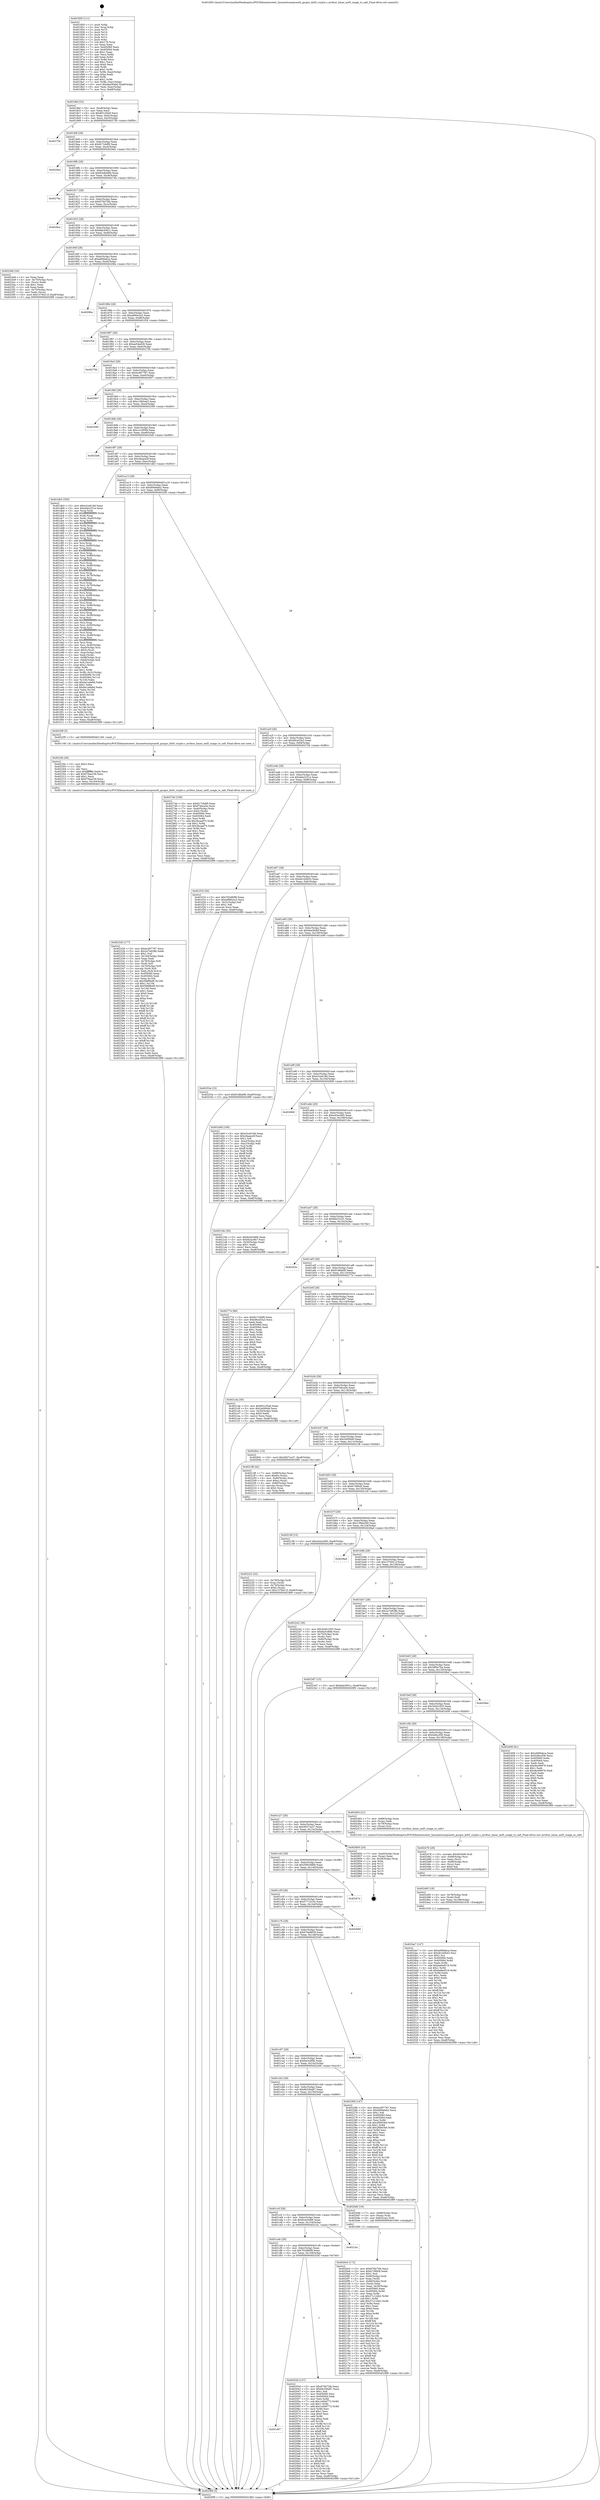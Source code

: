 digraph "0x401850" {
  label = "0x401850 (/mnt/c/Users/mathe/Desktop/tcc/POCII/binaries/extr_linuxnetsunrpcauth_gssgss_krb5_crypto.c_arcfour_hmac_md5_usage_to_salt_Final-ollvm.out::main(0))"
  labelloc = "t"
  node[shape=record]

  Entry [label="",width=0.3,height=0.3,shape=circle,fillcolor=black,style=filled]
  "0x4018bf" [label="{
     0x4018bf [32]\l
     | [instrs]\l
     &nbsp;&nbsp;0x4018bf \<+6\>: mov -0xa8(%rbp),%eax\l
     &nbsp;&nbsp;0x4018c5 \<+2\>: mov %eax,%ecx\l
     &nbsp;&nbsp;0x4018c7 \<+6\>: sub $0x801cf3a9,%ecx\l
     &nbsp;&nbsp;0x4018cd \<+6\>: mov %eax,-0xbc(%rbp)\l
     &nbsp;&nbsp;0x4018d3 \<+6\>: mov %ecx,-0xc0(%rbp)\l
     &nbsp;&nbsp;0x4018d9 \<+6\>: je 000000000040275b \<main+0xf0b\>\l
  }"]
  "0x40275b" [label="{
     0x40275b\l
  }", style=dashed]
  "0x4018df" [label="{
     0x4018df [28]\l
     | [instrs]\l
     &nbsp;&nbsp;0x4018df \<+5\>: jmp 00000000004018e4 \<main+0x94\>\l
     &nbsp;&nbsp;0x4018e4 \<+6\>: mov -0xbc(%rbp),%eax\l
     &nbsp;&nbsp;0x4018ea \<+5\>: sub $0x817c6df0,%eax\l
     &nbsp;&nbsp;0x4018ef \<+6\>: mov %eax,-0xc4(%rbp)\l
     &nbsp;&nbsp;0x4018f5 \<+6\>: je 00000000004029e2 \<main+0x1192\>\l
  }"]
  Exit [label="",width=0.3,height=0.3,shape=circle,fillcolor=black,style=filled,peripheries=2]
  "0x4029e2" [label="{
     0x4029e2\l
  }", style=dashed]
  "0x4018fb" [label="{
     0x4018fb [28]\l
     | [instrs]\l
     &nbsp;&nbsp;0x4018fb \<+5\>: jmp 0000000000401900 \<main+0xb0\>\l
     &nbsp;&nbsp;0x401900 \<+6\>: mov -0xbc(%rbp),%eax\l
     &nbsp;&nbsp;0x401906 \<+5\>: sub $0x82a8eb8d,%eax\l
     &nbsp;&nbsp;0x40190b \<+6\>: mov %eax,-0xc8(%rbp)\l
     &nbsp;&nbsp;0x401911 \<+6\>: je 000000000040276a \<main+0xf1a\>\l
  }"]
  "0x4024a7" [label="{
     0x4024a7 [147]\l
     | [instrs]\l
     &nbsp;&nbsp;0x4024a7 \<+5\>: mov $0xa669abca,%eax\l
     &nbsp;&nbsp;0x4024ac \<+5\>: mov $0xde1b0b43,%esi\l
     &nbsp;&nbsp;0x4024b1 \<+2\>: mov $0x1,%cl\l
     &nbsp;&nbsp;0x4024b3 \<+7\>: mov 0x405060,%edx\l
     &nbsp;&nbsp;0x4024ba \<+8\>: mov 0x405064,%r8d\l
     &nbsp;&nbsp;0x4024c2 \<+3\>: mov %edx,%r9d\l
     &nbsp;&nbsp;0x4024c5 \<+7\>: add $0xba9ed519,%r9d\l
     &nbsp;&nbsp;0x4024cc \<+4\>: sub $0x1,%r9d\l
     &nbsp;&nbsp;0x4024d0 \<+7\>: sub $0xba9ed519,%r9d\l
     &nbsp;&nbsp;0x4024d7 \<+4\>: imul %r9d,%edx\l
     &nbsp;&nbsp;0x4024db \<+3\>: and $0x1,%edx\l
     &nbsp;&nbsp;0x4024de \<+3\>: cmp $0x0,%edx\l
     &nbsp;&nbsp;0x4024e1 \<+4\>: sete %r10b\l
     &nbsp;&nbsp;0x4024e5 \<+4\>: cmp $0xa,%r8d\l
     &nbsp;&nbsp;0x4024e9 \<+4\>: setl %r11b\l
     &nbsp;&nbsp;0x4024ed \<+3\>: mov %r10b,%bl\l
     &nbsp;&nbsp;0x4024f0 \<+3\>: xor $0xff,%bl\l
     &nbsp;&nbsp;0x4024f3 \<+3\>: mov %r11b,%r14b\l
     &nbsp;&nbsp;0x4024f6 \<+4\>: xor $0xff,%r14b\l
     &nbsp;&nbsp;0x4024fa \<+3\>: xor $0x1,%cl\l
     &nbsp;&nbsp;0x4024fd \<+3\>: mov %bl,%r15b\l
     &nbsp;&nbsp;0x402500 \<+4\>: and $0xff,%r15b\l
     &nbsp;&nbsp;0x402504 \<+3\>: and %cl,%r10b\l
     &nbsp;&nbsp;0x402507 \<+3\>: mov %r14b,%r12b\l
     &nbsp;&nbsp;0x40250a \<+4\>: and $0xff,%r12b\l
     &nbsp;&nbsp;0x40250e \<+3\>: and %cl,%r11b\l
     &nbsp;&nbsp;0x402511 \<+3\>: or %r10b,%r15b\l
     &nbsp;&nbsp;0x402514 \<+3\>: or %r11b,%r12b\l
     &nbsp;&nbsp;0x402517 \<+3\>: xor %r12b,%r15b\l
     &nbsp;&nbsp;0x40251a \<+3\>: or %r14b,%bl\l
     &nbsp;&nbsp;0x40251d \<+3\>: xor $0xff,%bl\l
     &nbsp;&nbsp;0x402520 \<+3\>: or $0x1,%cl\l
     &nbsp;&nbsp;0x402523 \<+2\>: and %cl,%bl\l
     &nbsp;&nbsp;0x402525 \<+3\>: or %bl,%r15b\l
     &nbsp;&nbsp;0x402528 \<+4\>: test $0x1,%r15b\l
     &nbsp;&nbsp;0x40252c \<+3\>: cmovne %esi,%eax\l
     &nbsp;&nbsp;0x40252f \<+6\>: mov %eax,-0xa8(%rbp)\l
     &nbsp;&nbsp;0x402535 \<+5\>: jmp 00000000004029f9 \<main+0x11a9\>\l
  }"]
  "0x40276a" [label="{
     0x40276a\l
  }", style=dashed]
  "0x401917" [label="{
     0x401917 [28]\l
     | [instrs]\l
     &nbsp;&nbsp;0x401917 \<+5\>: jmp 000000000040191c \<main+0xcc\>\l
     &nbsp;&nbsp;0x40191c \<+6\>: mov -0xbc(%rbp),%eax\l
     &nbsp;&nbsp;0x401922 \<+5\>: sub $0x870b72fe,%eax\l
     &nbsp;&nbsp;0x401927 \<+6\>: mov %eax,-0xcc(%rbp)\l
     &nbsp;&nbsp;0x40192d \<+6\>: je 00000000004028ce \<main+0x107e\>\l
  }"]
  "0x402495" [label="{
     0x402495 [18]\l
     | [instrs]\l
     &nbsp;&nbsp;0x402495 \<+4\>: mov -0x78(%rbp),%rdi\l
     &nbsp;&nbsp;0x402499 \<+3\>: mov (%rdi),%rdi\l
     &nbsp;&nbsp;0x40249c \<+6\>: mov %eax,-0x168(%rbp)\l
     &nbsp;&nbsp;0x4024a2 \<+5\>: call 0000000000401030 \<free@plt\>\l
     | [calls]\l
     &nbsp;&nbsp;0x401030 \{1\} (unknown)\l
  }"]
  "0x4028ce" [label="{
     0x4028ce\l
  }", style=dashed]
  "0x401933" [label="{
     0x401933 [28]\l
     | [instrs]\l
     &nbsp;&nbsp;0x401933 \<+5\>: jmp 0000000000401938 \<main+0xe8\>\l
     &nbsp;&nbsp;0x401938 \<+6\>: mov -0xbc(%rbp),%eax\l
     &nbsp;&nbsp;0x40193e \<+5\>: sub $0x8ab3061c,%eax\l
     &nbsp;&nbsp;0x401943 \<+6\>: mov %eax,-0xd0(%rbp)\l
     &nbsp;&nbsp;0x401949 \<+6\>: je 00000000004023e6 \<main+0xb96\>\l
  }"]
  "0x402478" [label="{
     0x402478 [29]\l
     | [instrs]\l
     &nbsp;&nbsp;0x402478 \<+10\>: movabs $0x4030d6,%rdi\l
     &nbsp;&nbsp;0x402482 \<+4\>: mov -0x68(%rbp),%rsi\l
     &nbsp;&nbsp;0x402486 \<+2\>: mov %eax,(%rsi)\l
     &nbsp;&nbsp;0x402488 \<+4\>: mov -0x68(%rbp),%rsi\l
     &nbsp;&nbsp;0x40248c \<+2\>: mov (%rsi),%esi\l
     &nbsp;&nbsp;0x40248e \<+2\>: mov $0x0,%al\l
     &nbsp;&nbsp;0x402490 \<+5\>: call 0000000000401040 \<printf@plt\>\l
     | [calls]\l
     &nbsp;&nbsp;0x401040 \{1\} (unknown)\l
  }"]
  "0x4023e6" [label="{
     0x4023e6 [34]\l
     | [instrs]\l
     &nbsp;&nbsp;0x4023e6 \<+2\>: xor %eax,%eax\l
     &nbsp;&nbsp;0x4023e8 \<+4\>: mov -0x70(%rbp),%rcx\l
     &nbsp;&nbsp;0x4023ec \<+2\>: mov (%rcx),%edx\l
     &nbsp;&nbsp;0x4023ee \<+3\>: sub $0x1,%eax\l
     &nbsp;&nbsp;0x4023f1 \<+2\>: sub %eax,%edx\l
     &nbsp;&nbsp;0x4023f3 \<+4\>: mov -0x70(%rbp),%rcx\l
     &nbsp;&nbsp;0x4023f7 \<+2\>: mov %edx,(%rcx)\l
     &nbsp;&nbsp;0x4023f9 \<+10\>: movl $0x1576d11f,-0xa8(%rbp)\l
     &nbsp;&nbsp;0x402403 \<+5\>: jmp 00000000004029f9 \<main+0x11a9\>\l
  }"]
  "0x40194f" [label="{
     0x40194f [28]\l
     | [instrs]\l
     &nbsp;&nbsp;0x40194f \<+5\>: jmp 0000000000401954 \<main+0x104\>\l
     &nbsp;&nbsp;0x401954 \<+6\>: mov -0xbc(%rbp),%eax\l
     &nbsp;&nbsp;0x40195a \<+5\>: sub $0xa669abca,%eax\l
     &nbsp;&nbsp;0x40195f \<+6\>: mov %eax,-0xd4(%rbp)\l
     &nbsp;&nbsp;0x401965 \<+6\>: je 000000000040296a \<main+0x111a\>\l
  }"]
  "0x402326" [label="{
     0x402326 [177]\l
     | [instrs]\l
     &nbsp;&nbsp;0x402326 \<+5\>: mov $0xbcd97787,%ecx\l
     &nbsp;&nbsp;0x40232b \<+5\>: mov $0x2e7e928b,%edx\l
     &nbsp;&nbsp;0x402330 \<+3\>: mov $0x1,%sil\l
     &nbsp;&nbsp;0x402333 \<+6\>: mov -0x164(%rbp),%edi\l
     &nbsp;&nbsp;0x402339 \<+3\>: imul %eax,%edi\l
     &nbsp;&nbsp;0x40233c \<+4\>: mov -0x78(%rbp),%r8\l
     &nbsp;&nbsp;0x402340 \<+3\>: mov (%r8),%r8\l
     &nbsp;&nbsp;0x402343 \<+4\>: mov -0x70(%rbp),%r9\l
     &nbsp;&nbsp;0x402347 \<+3\>: movslq (%r9),%r9\l
     &nbsp;&nbsp;0x40234a \<+4\>: mov %edi,(%r8,%r9,4)\l
     &nbsp;&nbsp;0x40234e \<+7\>: mov 0x405060,%eax\l
     &nbsp;&nbsp;0x402355 \<+7\>: mov 0x405064,%edi\l
     &nbsp;&nbsp;0x40235c \<+3\>: mov %eax,%r10d\l
     &nbsp;&nbsp;0x40235f \<+7\>: sub $0x5fdf8bd9,%r10d\l
     &nbsp;&nbsp;0x402366 \<+4\>: sub $0x1,%r10d\l
     &nbsp;&nbsp;0x40236a \<+7\>: add $0x5fdf8bd9,%r10d\l
     &nbsp;&nbsp;0x402371 \<+4\>: imul %r10d,%eax\l
     &nbsp;&nbsp;0x402375 \<+3\>: and $0x1,%eax\l
     &nbsp;&nbsp;0x402378 \<+3\>: cmp $0x0,%eax\l
     &nbsp;&nbsp;0x40237b \<+4\>: sete %r11b\l
     &nbsp;&nbsp;0x40237f \<+3\>: cmp $0xa,%edi\l
     &nbsp;&nbsp;0x402382 \<+3\>: setl %bl\l
     &nbsp;&nbsp;0x402385 \<+3\>: mov %r11b,%r14b\l
     &nbsp;&nbsp;0x402388 \<+4\>: xor $0xff,%r14b\l
     &nbsp;&nbsp;0x40238c \<+3\>: mov %bl,%r15b\l
     &nbsp;&nbsp;0x40238f \<+4\>: xor $0xff,%r15b\l
     &nbsp;&nbsp;0x402393 \<+4\>: xor $0x1,%sil\l
     &nbsp;&nbsp;0x402397 \<+3\>: mov %r14b,%r12b\l
     &nbsp;&nbsp;0x40239a \<+4\>: and $0xff,%r12b\l
     &nbsp;&nbsp;0x40239e \<+3\>: and %sil,%r11b\l
     &nbsp;&nbsp;0x4023a1 \<+3\>: mov %r15b,%r13b\l
     &nbsp;&nbsp;0x4023a4 \<+4\>: and $0xff,%r13b\l
     &nbsp;&nbsp;0x4023a8 \<+3\>: and %sil,%bl\l
     &nbsp;&nbsp;0x4023ab \<+3\>: or %r11b,%r12b\l
     &nbsp;&nbsp;0x4023ae \<+3\>: or %bl,%r13b\l
     &nbsp;&nbsp;0x4023b1 \<+3\>: xor %r13b,%r12b\l
     &nbsp;&nbsp;0x4023b4 \<+3\>: or %r15b,%r14b\l
     &nbsp;&nbsp;0x4023b7 \<+4\>: xor $0xff,%r14b\l
     &nbsp;&nbsp;0x4023bb \<+4\>: or $0x1,%sil\l
     &nbsp;&nbsp;0x4023bf \<+3\>: and %sil,%r14b\l
     &nbsp;&nbsp;0x4023c2 \<+3\>: or %r14b,%r12b\l
     &nbsp;&nbsp;0x4023c5 \<+4\>: test $0x1,%r12b\l
     &nbsp;&nbsp;0x4023c9 \<+3\>: cmovne %edx,%ecx\l
     &nbsp;&nbsp;0x4023cc \<+6\>: mov %ecx,-0xa8(%rbp)\l
     &nbsp;&nbsp;0x4023d2 \<+5\>: jmp 00000000004029f9 \<main+0x11a9\>\l
  }"]
  "0x40296a" [label="{
     0x40296a\l
  }", style=dashed]
  "0x40196b" [label="{
     0x40196b [28]\l
     | [instrs]\l
     &nbsp;&nbsp;0x40196b \<+5\>: jmp 0000000000401970 \<main+0x120\>\l
     &nbsp;&nbsp;0x401970 \<+6\>: mov -0xbc(%rbp),%eax\l
     &nbsp;&nbsp;0x401976 \<+5\>: sub $0xa990e2a3,%eax\l
     &nbsp;&nbsp;0x40197b \<+6\>: mov %eax,-0xd8(%rbp)\l
     &nbsp;&nbsp;0x401981 \<+6\>: je 0000000000401f34 \<main+0x6e4\>\l
  }"]
  "0x4022fe" [label="{
     0x4022fe [40]\l
     | [instrs]\l
     &nbsp;&nbsp;0x4022fe \<+5\>: mov $0x2,%ecx\l
     &nbsp;&nbsp;0x402303 \<+1\>: cltd\l
     &nbsp;&nbsp;0x402304 \<+2\>: idiv %ecx\l
     &nbsp;&nbsp;0x402306 \<+6\>: imul $0xfffffffe,%edx,%ecx\l
     &nbsp;&nbsp;0x40230c \<+6\>: add $0xf79aa239,%ecx\l
     &nbsp;&nbsp;0x402312 \<+3\>: add $0x1,%ecx\l
     &nbsp;&nbsp;0x402315 \<+6\>: sub $0xf79aa239,%ecx\l
     &nbsp;&nbsp;0x40231b \<+6\>: mov %ecx,-0x164(%rbp)\l
     &nbsp;&nbsp;0x402321 \<+5\>: call 0000000000401160 \<next_i\>\l
     | [calls]\l
     &nbsp;&nbsp;0x401160 \{4\} (/mnt/c/Users/mathe/Desktop/tcc/POCII/binaries/extr_linuxnetsunrpcauth_gssgss_krb5_crypto.c_arcfour_hmac_md5_usage_to_salt_Final-ollvm.out::next_i)\l
  }"]
  "0x401f34" [label="{
     0x401f34\l
  }", style=dashed]
  "0x401987" [label="{
     0x401987 [28]\l
     | [instrs]\l
     &nbsp;&nbsp;0x401987 \<+5\>: jmp 000000000040198c \<main+0x13c\>\l
     &nbsp;&nbsp;0x40198c \<+6\>: mov -0xbc(%rbp),%eax\l
     &nbsp;&nbsp;0x401992 \<+5\>: sub $0xae04ad28,%eax\l
     &nbsp;&nbsp;0x401997 \<+6\>: mov %eax,-0xdc(%rbp)\l
     &nbsp;&nbsp;0x40199d \<+6\>: je 000000000040270b \<main+0xebb\>\l
  }"]
  "0x402222" [label="{
     0x402222 [32]\l
     | [instrs]\l
     &nbsp;&nbsp;0x402222 \<+4\>: mov -0x78(%rbp),%rdi\l
     &nbsp;&nbsp;0x402226 \<+3\>: mov %rax,(%rdi)\l
     &nbsp;&nbsp;0x402229 \<+4\>: mov -0x70(%rbp),%rax\l
     &nbsp;&nbsp;0x40222d \<+6\>: movl $0x0,(%rax)\l
     &nbsp;&nbsp;0x402233 \<+10\>: movl $0x1576d11f,-0xa8(%rbp)\l
     &nbsp;&nbsp;0x40223d \<+5\>: jmp 00000000004029f9 \<main+0x11a9\>\l
  }"]
  "0x40270b" [label="{
     0x40270b\l
  }", style=dashed]
  "0x4019a3" [label="{
     0x4019a3 [28]\l
     | [instrs]\l
     &nbsp;&nbsp;0x4019a3 \<+5\>: jmp 00000000004019a8 \<main+0x158\>\l
     &nbsp;&nbsp;0x4019a8 \<+6\>: mov -0xbc(%rbp),%eax\l
     &nbsp;&nbsp;0x4019ae \<+5\>: sub $0xbcd97787,%eax\l
     &nbsp;&nbsp;0x4019b3 \<+6\>: mov %eax,-0xe0(%rbp)\l
     &nbsp;&nbsp;0x4019b9 \<+6\>: je 0000000000402907 \<main+0x10b7\>\l
  }"]
  "0x4020e3" [label="{
     0x4020e3 [172]\l
     | [instrs]\l
     &nbsp;&nbsp;0x4020e3 \<+5\>: mov $0x870b72fe,%ecx\l
     &nbsp;&nbsp;0x4020e8 \<+5\>: mov $0xb7389c8,%edx\l
     &nbsp;&nbsp;0x4020ed \<+3\>: mov $0x1,%sil\l
     &nbsp;&nbsp;0x4020f0 \<+7\>: mov -0x90(%rbp),%rdi\l
     &nbsp;&nbsp;0x4020f7 \<+2\>: mov %eax,(%rdi)\l
     &nbsp;&nbsp;0x4020f9 \<+7\>: mov -0x90(%rbp),%rdi\l
     &nbsp;&nbsp;0x402100 \<+2\>: mov (%rdi),%eax\l
     &nbsp;&nbsp;0x402102 \<+3\>: mov %eax,-0x30(%rbp)\l
     &nbsp;&nbsp;0x402105 \<+7\>: mov 0x405060,%eax\l
     &nbsp;&nbsp;0x40210c \<+8\>: mov 0x405064,%r8d\l
     &nbsp;&nbsp;0x402114 \<+3\>: mov %eax,%r9d\l
     &nbsp;&nbsp;0x402117 \<+7\>: sub $0x37c124b2,%r9d\l
     &nbsp;&nbsp;0x40211e \<+4\>: sub $0x1,%r9d\l
     &nbsp;&nbsp;0x402122 \<+7\>: add $0x37c124b2,%r9d\l
     &nbsp;&nbsp;0x402129 \<+4\>: imul %r9d,%eax\l
     &nbsp;&nbsp;0x40212d \<+3\>: and $0x1,%eax\l
     &nbsp;&nbsp;0x402130 \<+3\>: cmp $0x0,%eax\l
     &nbsp;&nbsp;0x402133 \<+4\>: sete %r10b\l
     &nbsp;&nbsp;0x402137 \<+4\>: cmp $0xa,%r8d\l
     &nbsp;&nbsp;0x40213b \<+4\>: setl %r11b\l
     &nbsp;&nbsp;0x40213f \<+3\>: mov %r10b,%bl\l
     &nbsp;&nbsp;0x402142 \<+3\>: xor $0xff,%bl\l
     &nbsp;&nbsp;0x402145 \<+3\>: mov %r11b,%r14b\l
     &nbsp;&nbsp;0x402148 \<+4\>: xor $0xff,%r14b\l
     &nbsp;&nbsp;0x40214c \<+4\>: xor $0x0,%sil\l
     &nbsp;&nbsp;0x402150 \<+3\>: mov %bl,%r15b\l
     &nbsp;&nbsp;0x402153 \<+4\>: and $0x0,%r15b\l
     &nbsp;&nbsp;0x402157 \<+3\>: and %sil,%r10b\l
     &nbsp;&nbsp;0x40215a \<+3\>: mov %r14b,%r12b\l
     &nbsp;&nbsp;0x40215d \<+4\>: and $0x0,%r12b\l
     &nbsp;&nbsp;0x402161 \<+3\>: and %sil,%r11b\l
     &nbsp;&nbsp;0x402164 \<+3\>: or %r10b,%r15b\l
     &nbsp;&nbsp;0x402167 \<+3\>: or %r11b,%r12b\l
     &nbsp;&nbsp;0x40216a \<+3\>: xor %r12b,%r15b\l
     &nbsp;&nbsp;0x40216d \<+3\>: or %r14b,%bl\l
     &nbsp;&nbsp;0x402170 \<+3\>: xor $0xff,%bl\l
     &nbsp;&nbsp;0x402173 \<+4\>: or $0x0,%sil\l
     &nbsp;&nbsp;0x402177 \<+3\>: and %sil,%bl\l
     &nbsp;&nbsp;0x40217a \<+3\>: or %bl,%r15b\l
     &nbsp;&nbsp;0x40217d \<+4\>: test $0x1,%r15b\l
     &nbsp;&nbsp;0x402181 \<+3\>: cmovne %edx,%ecx\l
     &nbsp;&nbsp;0x402184 \<+6\>: mov %ecx,-0xa8(%rbp)\l
     &nbsp;&nbsp;0x40218a \<+5\>: jmp 00000000004029f9 \<main+0x11a9\>\l
  }"]
  "0x402907" [label="{
     0x402907\l
  }", style=dashed]
  "0x4019bf" [label="{
     0x4019bf [28]\l
     | [instrs]\l
     &nbsp;&nbsp;0x4019bf \<+5\>: jmp 00000000004019c4 \<main+0x174\>\l
     &nbsp;&nbsp;0x4019c4 \<+6\>: mov -0xbc(%rbp),%eax\l
     &nbsp;&nbsp;0x4019ca \<+5\>: sub $0xc16b5ae3,%eax\l
     &nbsp;&nbsp;0x4019cf \<+6\>: mov %eax,-0xe4(%rbp)\l
     &nbsp;&nbsp;0x4019d5 \<+6\>: je 0000000000402590 \<main+0xd40\>\l
  }"]
  "0x401d07" [label="{
     0x401d07\l
  }", style=dashed]
  "0x402590" [label="{
     0x402590\l
  }", style=dashed]
  "0x4019db" [label="{
     0x4019db [28]\l
     | [instrs]\l
     &nbsp;&nbsp;0x4019db \<+5\>: jmp 00000000004019e0 \<main+0x190\>\l
     &nbsp;&nbsp;0x4019e0 \<+6\>: mov -0xbc(%rbp),%eax\l
     &nbsp;&nbsp;0x4019e6 \<+5\>: sub $0xc1c595f4,%eax\l
     &nbsp;&nbsp;0x4019eb \<+6\>: mov %eax,-0xe8(%rbp)\l
     &nbsp;&nbsp;0x4019f1 \<+6\>: je 00000000004025e6 \<main+0xd96\>\l
  }"]
  "0x40203d" [label="{
     0x40203d [147]\l
     | [instrs]\l
     &nbsp;&nbsp;0x40203d \<+5\>: mov $0x870b72fe,%eax\l
     &nbsp;&nbsp;0x402042 \<+5\>: mov $0x6b336a87,%ecx\l
     &nbsp;&nbsp;0x402047 \<+2\>: mov $0x1,%dl\l
     &nbsp;&nbsp;0x402049 \<+7\>: mov 0x405060,%esi\l
     &nbsp;&nbsp;0x402050 \<+7\>: mov 0x405064,%edi\l
     &nbsp;&nbsp;0x402057 \<+3\>: mov %esi,%r8d\l
     &nbsp;&nbsp;0x40205a \<+7\>: sub $0x1e94d772,%r8d\l
     &nbsp;&nbsp;0x402061 \<+4\>: sub $0x1,%r8d\l
     &nbsp;&nbsp;0x402065 \<+7\>: add $0x1e94d772,%r8d\l
     &nbsp;&nbsp;0x40206c \<+4\>: imul %r8d,%esi\l
     &nbsp;&nbsp;0x402070 \<+3\>: and $0x1,%esi\l
     &nbsp;&nbsp;0x402073 \<+3\>: cmp $0x0,%esi\l
     &nbsp;&nbsp;0x402076 \<+4\>: sete %r9b\l
     &nbsp;&nbsp;0x40207a \<+3\>: cmp $0xa,%edi\l
     &nbsp;&nbsp;0x40207d \<+4\>: setl %r10b\l
     &nbsp;&nbsp;0x402081 \<+3\>: mov %r9b,%r11b\l
     &nbsp;&nbsp;0x402084 \<+4\>: xor $0xff,%r11b\l
     &nbsp;&nbsp;0x402088 \<+3\>: mov %r10b,%bl\l
     &nbsp;&nbsp;0x40208b \<+3\>: xor $0xff,%bl\l
     &nbsp;&nbsp;0x40208e \<+3\>: xor $0x0,%dl\l
     &nbsp;&nbsp;0x402091 \<+3\>: mov %r11b,%r14b\l
     &nbsp;&nbsp;0x402094 \<+4\>: and $0x0,%r14b\l
     &nbsp;&nbsp;0x402098 \<+3\>: and %dl,%r9b\l
     &nbsp;&nbsp;0x40209b \<+3\>: mov %bl,%r15b\l
     &nbsp;&nbsp;0x40209e \<+4\>: and $0x0,%r15b\l
     &nbsp;&nbsp;0x4020a2 \<+3\>: and %dl,%r10b\l
     &nbsp;&nbsp;0x4020a5 \<+3\>: or %r9b,%r14b\l
     &nbsp;&nbsp;0x4020a8 \<+3\>: or %r10b,%r15b\l
     &nbsp;&nbsp;0x4020ab \<+3\>: xor %r15b,%r14b\l
     &nbsp;&nbsp;0x4020ae \<+3\>: or %bl,%r11b\l
     &nbsp;&nbsp;0x4020b1 \<+4\>: xor $0xff,%r11b\l
     &nbsp;&nbsp;0x4020b5 \<+3\>: or $0x0,%dl\l
     &nbsp;&nbsp;0x4020b8 \<+3\>: and %dl,%r11b\l
     &nbsp;&nbsp;0x4020bb \<+3\>: or %r11b,%r14b\l
     &nbsp;&nbsp;0x4020be \<+4\>: test $0x1,%r14b\l
     &nbsp;&nbsp;0x4020c2 \<+3\>: cmovne %ecx,%eax\l
     &nbsp;&nbsp;0x4020c5 \<+6\>: mov %eax,-0xa8(%rbp)\l
     &nbsp;&nbsp;0x4020cb \<+5\>: jmp 00000000004029f9 \<main+0x11a9\>\l
  }"]
  "0x4025e6" [label="{
     0x4025e6\l
  }", style=dashed]
  "0x4019f7" [label="{
     0x4019f7 [28]\l
     | [instrs]\l
     &nbsp;&nbsp;0x4019f7 \<+5\>: jmp 00000000004019fc \<main+0x1ac\>\l
     &nbsp;&nbsp;0x4019fc \<+6\>: mov -0xbc(%rbp),%eax\l
     &nbsp;&nbsp;0x401a02 \<+5\>: sub $0xc8aaea5f,%eax\l
     &nbsp;&nbsp;0x401a07 \<+6\>: mov %eax,-0xec(%rbp)\l
     &nbsp;&nbsp;0x401a0d \<+6\>: je 0000000000401db3 \<main+0x563\>\l
  }"]
  "0x401ceb" [label="{
     0x401ceb [28]\l
     | [instrs]\l
     &nbsp;&nbsp;0x401ceb \<+5\>: jmp 0000000000401cf0 \<main+0x4a0\>\l
     &nbsp;&nbsp;0x401cf0 \<+6\>: mov -0xbc(%rbp),%eax\l
     &nbsp;&nbsp;0x401cf6 \<+5\>: sub $0x702d80f9,%eax\l
     &nbsp;&nbsp;0x401cfb \<+6\>: mov %eax,-0x158(%rbp)\l
     &nbsp;&nbsp;0x401d01 \<+6\>: je 000000000040203d \<main+0x7ed\>\l
  }"]
  "0x401db3" [label="{
     0x401db3 [355]\l
     | [instrs]\l
     &nbsp;&nbsp;0x401db3 \<+5\>: mov $0xe3ce618d,%eax\l
     &nbsp;&nbsp;0x401db8 \<+5\>: mov $0xdda2251e,%ecx\l
     &nbsp;&nbsp;0x401dbd \<+3\>: mov %rsp,%rdx\l
     &nbsp;&nbsp;0x401dc0 \<+4\>: add $0xfffffffffffffff0,%rdx\l
     &nbsp;&nbsp;0x401dc4 \<+3\>: mov %rdx,%rsp\l
     &nbsp;&nbsp;0x401dc7 \<+7\>: mov %rdx,-0xa0(%rbp)\l
     &nbsp;&nbsp;0x401dce \<+3\>: mov %rsp,%rdx\l
     &nbsp;&nbsp;0x401dd1 \<+4\>: add $0xfffffffffffffff0,%rdx\l
     &nbsp;&nbsp;0x401dd5 \<+3\>: mov %rdx,%rsp\l
     &nbsp;&nbsp;0x401dd8 \<+3\>: mov %rsp,%rsi\l
     &nbsp;&nbsp;0x401ddb \<+4\>: add $0xfffffffffffffff0,%rsi\l
     &nbsp;&nbsp;0x401ddf \<+3\>: mov %rsi,%rsp\l
     &nbsp;&nbsp;0x401de2 \<+7\>: mov %rsi,-0x98(%rbp)\l
     &nbsp;&nbsp;0x401de9 \<+3\>: mov %rsp,%rsi\l
     &nbsp;&nbsp;0x401dec \<+4\>: add $0xfffffffffffffff0,%rsi\l
     &nbsp;&nbsp;0x401df0 \<+3\>: mov %rsi,%rsp\l
     &nbsp;&nbsp;0x401df3 \<+7\>: mov %rsi,-0x90(%rbp)\l
     &nbsp;&nbsp;0x401dfa \<+3\>: mov %rsp,%rsi\l
     &nbsp;&nbsp;0x401dfd \<+4\>: add $0xfffffffffffffff0,%rsi\l
     &nbsp;&nbsp;0x401e01 \<+3\>: mov %rsi,%rsp\l
     &nbsp;&nbsp;0x401e04 \<+7\>: mov %rsi,-0x88(%rbp)\l
     &nbsp;&nbsp;0x401e0b \<+3\>: mov %rsp,%rsi\l
     &nbsp;&nbsp;0x401e0e \<+4\>: add $0xfffffffffffffff0,%rsi\l
     &nbsp;&nbsp;0x401e12 \<+3\>: mov %rsi,%rsp\l
     &nbsp;&nbsp;0x401e15 \<+4\>: mov %rsi,-0x80(%rbp)\l
     &nbsp;&nbsp;0x401e19 \<+3\>: mov %rsp,%rsi\l
     &nbsp;&nbsp;0x401e1c \<+4\>: add $0xfffffffffffffff0,%rsi\l
     &nbsp;&nbsp;0x401e20 \<+3\>: mov %rsi,%rsp\l
     &nbsp;&nbsp;0x401e23 \<+4\>: mov %rsi,-0x78(%rbp)\l
     &nbsp;&nbsp;0x401e27 \<+3\>: mov %rsp,%rsi\l
     &nbsp;&nbsp;0x401e2a \<+4\>: add $0xfffffffffffffff0,%rsi\l
     &nbsp;&nbsp;0x401e2e \<+3\>: mov %rsi,%rsp\l
     &nbsp;&nbsp;0x401e31 \<+4\>: mov %rsi,-0x70(%rbp)\l
     &nbsp;&nbsp;0x401e35 \<+3\>: mov %rsp,%rsi\l
     &nbsp;&nbsp;0x401e38 \<+4\>: add $0xfffffffffffffff0,%rsi\l
     &nbsp;&nbsp;0x401e3c \<+3\>: mov %rsi,%rsp\l
     &nbsp;&nbsp;0x401e3f \<+4\>: mov %rsi,-0x68(%rbp)\l
     &nbsp;&nbsp;0x401e43 \<+3\>: mov %rsp,%rsi\l
     &nbsp;&nbsp;0x401e46 \<+4\>: add $0xfffffffffffffff0,%rsi\l
     &nbsp;&nbsp;0x401e4a \<+3\>: mov %rsi,%rsp\l
     &nbsp;&nbsp;0x401e4d \<+4\>: mov %rsi,-0x60(%rbp)\l
     &nbsp;&nbsp;0x401e51 \<+3\>: mov %rsp,%rsi\l
     &nbsp;&nbsp;0x401e54 \<+4\>: add $0xfffffffffffffff0,%rsi\l
     &nbsp;&nbsp;0x401e58 \<+3\>: mov %rsi,%rsp\l
     &nbsp;&nbsp;0x401e5b \<+4\>: mov %rsi,-0x58(%rbp)\l
     &nbsp;&nbsp;0x401e5f \<+3\>: mov %rsp,%rsi\l
     &nbsp;&nbsp;0x401e62 \<+4\>: add $0xfffffffffffffff0,%rsi\l
     &nbsp;&nbsp;0x401e66 \<+3\>: mov %rsi,%rsp\l
     &nbsp;&nbsp;0x401e69 \<+4\>: mov %rsi,-0x50(%rbp)\l
     &nbsp;&nbsp;0x401e6d \<+3\>: mov %rsp,%rsi\l
     &nbsp;&nbsp;0x401e70 \<+4\>: add $0xfffffffffffffff0,%rsi\l
     &nbsp;&nbsp;0x401e74 \<+3\>: mov %rsi,%rsp\l
     &nbsp;&nbsp;0x401e77 \<+4\>: mov %rsi,-0x48(%rbp)\l
     &nbsp;&nbsp;0x401e7b \<+3\>: mov %rsp,%rsi\l
     &nbsp;&nbsp;0x401e7e \<+4\>: add $0xfffffffffffffff0,%rsi\l
     &nbsp;&nbsp;0x401e82 \<+3\>: mov %rsi,%rsp\l
     &nbsp;&nbsp;0x401e85 \<+4\>: mov %rsi,-0x40(%rbp)\l
     &nbsp;&nbsp;0x401e89 \<+7\>: mov -0xa0(%rbp),%rsi\l
     &nbsp;&nbsp;0x401e90 \<+6\>: movl $0x0,(%rsi)\l
     &nbsp;&nbsp;0x401e96 \<+6\>: mov -0xac(%rbp),%edi\l
     &nbsp;&nbsp;0x401e9c \<+2\>: mov %edi,(%rdx)\l
     &nbsp;&nbsp;0x401e9e \<+7\>: mov -0x98(%rbp),%rsi\l
     &nbsp;&nbsp;0x401ea5 \<+7\>: mov -0xb8(%rbp),%r8\l
     &nbsp;&nbsp;0x401eac \<+3\>: mov %r8,(%rsi)\l
     &nbsp;&nbsp;0x401eaf \<+3\>: cmpl $0x2,(%rdx)\l
     &nbsp;&nbsp;0x401eb2 \<+4\>: setne %r9b\l
     &nbsp;&nbsp;0x401eb6 \<+4\>: and $0x1,%r9b\l
     &nbsp;&nbsp;0x401eba \<+4\>: mov %r9b,-0x31(%rbp)\l
     &nbsp;&nbsp;0x401ebe \<+8\>: mov 0x405060,%r10d\l
     &nbsp;&nbsp;0x401ec6 \<+8\>: mov 0x405064,%r11d\l
     &nbsp;&nbsp;0x401ece \<+3\>: mov %r10d,%ebx\l
     &nbsp;&nbsp;0x401ed1 \<+6\>: add $0xbe1ade8d,%ebx\l
     &nbsp;&nbsp;0x401ed7 \<+3\>: sub $0x1,%ebx\l
     &nbsp;&nbsp;0x401eda \<+6\>: sub $0xbe1ade8d,%ebx\l
     &nbsp;&nbsp;0x401ee0 \<+4\>: imul %ebx,%r10d\l
     &nbsp;&nbsp;0x401ee4 \<+4\>: and $0x1,%r10d\l
     &nbsp;&nbsp;0x401ee8 \<+4\>: cmp $0x0,%r10d\l
     &nbsp;&nbsp;0x401eec \<+4\>: sete %r9b\l
     &nbsp;&nbsp;0x401ef0 \<+4\>: cmp $0xa,%r11d\l
     &nbsp;&nbsp;0x401ef4 \<+4\>: setl %r14b\l
     &nbsp;&nbsp;0x401ef8 \<+3\>: mov %r9b,%r15b\l
     &nbsp;&nbsp;0x401efb \<+3\>: and %r14b,%r15b\l
     &nbsp;&nbsp;0x401efe \<+3\>: xor %r14b,%r9b\l
     &nbsp;&nbsp;0x401f01 \<+3\>: or %r9b,%r15b\l
     &nbsp;&nbsp;0x401f04 \<+4\>: test $0x1,%r15b\l
     &nbsp;&nbsp;0x401f08 \<+3\>: cmovne %ecx,%eax\l
     &nbsp;&nbsp;0x401f0b \<+6\>: mov %eax,-0xa8(%rbp)\l
     &nbsp;&nbsp;0x401f11 \<+5\>: jmp 00000000004029f9 \<main+0x11a9\>\l
  }"]
  "0x401a13" [label="{
     0x401a13 [28]\l
     | [instrs]\l
     &nbsp;&nbsp;0x401a13 \<+5\>: jmp 0000000000401a18 \<main+0x1c8\>\l
     &nbsp;&nbsp;0x401a18 \<+6\>: mov -0xbc(%rbp),%eax\l
     &nbsp;&nbsp;0x401a1e \<+5\>: sub $0xd09e6eb2,%eax\l
     &nbsp;&nbsp;0x401a23 \<+6\>: mov %eax,-0xf0(%rbp)\l
     &nbsp;&nbsp;0x401a29 \<+6\>: je 00000000004022f9 \<main+0xaa9\>\l
  }"]
  "0x4021bc" [label="{
     0x4021bc\l
  }", style=dashed]
  "0x4022f9" [label="{
     0x4022f9 [5]\l
     | [instrs]\l
     &nbsp;&nbsp;0x4022f9 \<+5\>: call 0000000000401160 \<next_i\>\l
     | [calls]\l
     &nbsp;&nbsp;0x401160 \{4\} (/mnt/c/Users/mathe/Desktop/tcc/POCII/binaries/extr_linuxnetsunrpcauth_gssgss_krb5_crypto.c_arcfour_hmac_md5_usage_to_salt_Final-ollvm.out::next_i)\l
  }"]
  "0x401a2f" [label="{
     0x401a2f [28]\l
     | [instrs]\l
     &nbsp;&nbsp;0x401a2f \<+5\>: jmp 0000000000401a34 \<main+0x1e4\>\l
     &nbsp;&nbsp;0x401a34 \<+6\>: mov -0xbc(%rbp),%eax\l
     &nbsp;&nbsp;0x401a3a \<+5\>: sub $0xd9ca53a3,%eax\l
     &nbsp;&nbsp;0x401a3f \<+6\>: mov %eax,-0xf4(%rbp)\l
     &nbsp;&nbsp;0x401a45 \<+6\>: je 00000000004027d4 \<main+0xf84\>\l
  }"]
  "0x401ccf" [label="{
     0x401ccf [28]\l
     | [instrs]\l
     &nbsp;&nbsp;0x401ccf \<+5\>: jmp 0000000000401cd4 \<main+0x484\>\l
     &nbsp;&nbsp;0x401cd4 \<+6\>: mov -0xbc(%rbp),%eax\l
     &nbsp;&nbsp;0x401cda \<+5\>: sub $0x6cdc0466,%eax\l
     &nbsp;&nbsp;0x401cdf \<+6\>: mov %eax,-0x154(%rbp)\l
     &nbsp;&nbsp;0x401ce5 \<+6\>: je 00000000004021bc \<main+0x96c\>\l
  }"]
  "0x4027d4" [label="{
     0x4027d4 [109]\l
     | [instrs]\l
     &nbsp;&nbsp;0x4027d4 \<+5\>: mov $0x817c6df0,%eax\l
     &nbsp;&nbsp;0x4027d9 \<+5\>: mov $0xf746ca5e,%ecx\l
     &nbsp;&nbsp;0x4027de \<+7\>: mov -0xa0(%rbp),%rdx\l
     &nbsp;&nbsp;0x4027e5 \<+6\>: movl $0x0,(%rdx)\l
     &nbsp;&nbsp;0x4027eb \<+7\>: mov 0x405060,%esi\l
     &nbsp;&nbsp;0x4027f2 \<+7\>: mov 0x405064,%edi\l
     &nbsp;&nbsp;0x4027f9 \<+3\>: mov %esi,%r8d\l
     &nbsp;&nbsp;0x4027fc \<+7\>: add $0x3bcaaf75,%r8d\l
     &nbsp;&nbsp;0x402803 \<+4\>: sub $0x1,%r8d\l
     &nbsp;&nbsp;0x402807 \<+7\>: sub $0x3bcaaf75,%r8d\l
     &nbsp;&nbsp;0x40280e \<+4\>: imul %r8d,%esi\l
     &nbsp;&nbsp;0x402812 \<+3\>: and $0x1,%esi\l
     &nbsp;&nbsp;0x402815 \<+3\>: cmp $0x0,%esi\l
     &nbsp;&nbsp;0x402818 \<+4\>: sete %r9b\l
     &nbsp;&nbsp;0x40281c \<+3\>: cmp $0xa,%edi\l
     &nbsp;&nbsp;0x40281f \<+4\>: setl %r10b\l
     &nbsp;&nbsp;0x402823 \<+3\>: mov %r9b,%r11b\l
     &nbsp;&nbsp;0x402826 \<+3\>: and %r10b,%r11b\l
     &nbsp;&nbsp;0x402829 \<+3\>: xor %r10b,%r9b\l
     &nbsp;&nbsp;0x40282c \<+3\>: or %r9b,%r11b\l
     &nbsp;&nbsp;0x40282f \<+4\>: test $0x1,%r11b\l
     &nbsp;&nbsp;0x402833 \<+3\>: cmovne %ecx,%eax\l
     &nbsp;&nbsp;0x402836 \<+6\>: mov %eax,-0xa8(%rbp)\l
     &nbsp;&nbsp;0x40283c \<+5\>: jmp 00000000004029f9 \<main+0x11a9\>\l
  }"]
  "0x401a4b" [label="{
     0x401a4b [28]\l
     | [instrs]\l
     &nbsp;&nbsp;0x401a4b \<+5\>: jmp 0000000000401a50 \<main+0x200\>\l
     &nbsp;&nbsp;0x401a50 \<+6\>: mov -0xbc(%rbp),%eax\l
     &nbsp;&nbsp;0x401a56 \<+5\>: sub $0xdda2251e,%eax\l
     &nbsp;&nbsp;0x401a5b \<+6\>: mov %eax,-0xf8(%rbp)\l
     &nbsp;&nbsp;0x401a61 \<+6\>: je 0000000000401f16 \<main+0x6c6\>\l
  }"]
  "0x4020d0" [label="{
     0x4020d0 [19]\l
     | [instrs]\l
     &nbsp;&nbsp;0x4020d0 \<+7\>: mov -0x98(%rbp),%rax\l
     &nbsp;&nbsp;0x4020d7 \<+3\>: mov (%rax),%rax\l
     &nbsp;&nbsp;0x4020da \<+4\>: mov 0x8(%rax),%rdi\l
     &nbsp;&nbsp;0x4020de \<+5\>: call 0000000000401060 \<atoi@plt\>\l
     | [calls]\l
     &nbsp;&nbsp;0x401060 \{1\} (unknown)\l
  }"]
  "0x401f16" [label="{
     0x401f16 [30]\l
     | [instrs]\l
     &nbsp;&nbsp;0x401f16 \<+5\>: mov $0x702d80f9,%eax\l
     &nbsp;&nbsp;0x401f1b \<+5\>: mov $0xa990e2a3,%ecx\l
     &nbsp;&nbsp;0x401f20 \<+3\>: mov -0x31(%rbp),%dl\l
     &nbsp;&nbsp;0x401f23 \<+3\>: test $0x1,%dl\l
     &nbsp;&nbsp;0x401f26 \<+3\>: cmovne %ecx,%eax\l
     &nbsp;&nbsp;0x401f29 \<+6\>: mov %eax,-0xa8(%rbp)\l
     &nbsp;&nbsp;0x401f2f \<+5\>: jmp 00000000004029f9 \<main+0x11a9\>\l
  }"]
  "0x401a67" [label="{
     0x401a67 [28]\l
     | [instrs]\l
     &nbsp;&nbsp;0x401a67 \<+5\>: jmp 0000000000401a6c \<main+0x21c\>\l
     &nbsp;&nbsp;0x401a6c \<+6\>: mov -0xbc(%rbp),%eax\l
     &nbsp;&nbsp;0x401a72 \<+5\>: sub $0xde1b0b43,%eax\l
     &nbsp;&nbsp;0x401a77 \<+6\>: mov %eax,-0xfc(%rbp)\l
     &nbsp;&nbsp;0x401a7d \<+6\>: je 000000000040253a \<main+0xcea\>\l
  }"]
  "0x401cb3" [label="{
     0x401cb3 [28]\l
     | [instrs]\l
     &nbsp;&nbsp;0x401cb3 \<+5\>: jmp 0000000000401cb8 \<main+0x468\>\l
     &nbsp;&nbsp;0x401cb8 \<+6\>: mov -0xbc(%rbp),%eax\l
     &nbsp;&nbsp;0x401cbe \<+5\>: sub $0x6b336a87,%eax\l
     &nbsp;&nbsp;0x401cc3 \<+6\>: mov %eax,-0x150(%rbp)\l
     &nbsp;&nbsp;0x401cc9 \<+6\>: je 00000000004020d0 \<main+0x880\>\l
  }"]
  "0x40253a" [label="{
     0x40253a [15]\l
     | [instrs]\l
     &nbsp;&nbsp;0x40253a \<+10\>: movl $0xf1dfda98,-0xa8(%rbp)\l
     &nbsp;&nbsp;0x402544 \<+5\>: jmp 00000000004029f9 \<main+0x11a9\>\l
  }"]
  "0x401a83" [label="{
     0x401a83 [28]\l
     | [instrs]\l
     &nbsp;&nbsp;0x401a83 \<+5\>: jmp 0000000000401a88 \<main+0x238\>\l
     &nbsp;&nbsp;0x401a88 \<+6\>: mov -0xbc(%rbp),%eax\l
     &nbsp;&nbsp;0x401a8e \<+5\>: sub $0xdea564bf,%eax\l
     &nbsp;&nbsp;0x401a93 \<+6\>: mov %eax,-0x100(%rbp)\l
     &nbsp;&nbsp;0x401a99 \<+6\>: je 0000000000401d49 \<main+0x4f9\>\l
  }"]
  "0x402266" [label="{
     0x402266 [147]\l
     | [instrs]\l
     &nbsp;&nbsp;0x402266 \<+5\>: mov $0xbcd97787,%eax\l
     &nbsp;&nbsp;0x40226b \<+5\>: mov $0xd09e6eb2,%ecx\l
     &nbsp;&nbsp;0x402270 \<+2\>: mov $0x1,%dl\l
     &nbsp;&nbsp;0x402272 \<+7\>: mov 0x405060,%esi\l
     &nbsp;&nbsp;0x402279 \<+7\>: mov 0x405064,%edi\l
     &nbsp;&nbsp;0x402280 \<+3\>: mov %esi,%r8d\l
     &nbsp;&nbsp;0x402283 \<+7\>: sub $0x2f0f43b0,%r8d\l
     &nbsp;&nbsp;0x40228a \<+4\>: sub $0x1,%r8d\l
     &nbsp;&nbsp;0x40228e \<+7\>: add $0x2f0f43b0,%r8d\l
     &nbsp;&nbsp;0x402295 \<+4\>: imul %r8d,%esi\l
     &nbsp;&nbsp;0x402299 \<+3\>: and $0x1,%esi\l
     &nbsp;&nbsp;0x40229c \<+3\>: cmp $0x0,%esi\l
     &nbsp;&nbsp;0x40229f \<+4\>: sete %r9b\l
     &nbsp;&nbsp;0x4022a3 \<+3\>: cmp $0xa,%edi\l
     &nbsp;&nbsp;0x4022a6 \<+4\>: setl %r10b\l
     &nbsp;&nbsp;0x4022aa \<+3\>: mov %r9b,%r11b\l
     &nbsp;&nbsp;0x4022ad \<+4\>: xor $0xff,%r11b\l
     &nbsp;&nbsp;0x4022b1 \<+3\>: mov %r10b,%bl\l
     &nbsp;&nbsp;0x4022b4 \<+3\>: xor $0xff,%bl\l
     &nbsp;&nbsp;0x4022b7 \<+3\>: xor $0x0,%dl\l
     &nbsp;&nbsp;0x4022ba \<+3\>: mov %r11b,%r14b\l
     &nbsp;&nbsp;0x4022bd \<+4\>: and $0x0,%r14b\l
     &nbsp;&nbsp;0x4022c1 \<+3\>: and %dl,%r9b\l
     &nbsp;&nbsp;0x4022c4 \<+3\>: mov %bl,%r15b\l
     &nbsp;&nbsp;0x4022c7 \<+4\>: and $0x0,%r15b\l
     &nbsp;&nbsp;0x4022cb \<+3\>: and %dl,%r10b\l
     &nbsp;&nbsp;0x4022ce \<+3\>: or %r9b,%r14b\l
     &nbsp;&nbsp;0x4022d1 \<+3\>: or %r10b,%r15b\l
     &nbsp;&nbsp;0x4022d4 \<+3\>: xor %r15b,%r14b\l
     &nbsp;&nbsp;0x4022d7 \<+3\>: or %bl,%r11b\l
     &nbsp;&nbsp;0x4022da \<+4\>: xor $0xff,%r11b\l
     &nbsp;&nbsp;0x4022de \<+3\>: or $0x0,%dl\l
     &nbsp;&nbsp;0x4022e1 \<+3\>: and %dl,%r11b\l
     &nbsp;&nbsp;0x4022e4 \<+3\>: or %r11b,%r14b\l
     &nbsp;&nbsp;0x4022e7 \<+4\>: test $0x1,%r14b\l
     &nbsp;&nbsp;0x4022eb \<+3\>: cmovne %ecx,%eax\l
     &nbsp;&nbsp;0x4022ee \<+6\>: mov %eax,-0xa8(%rbp)\l
     &nbsp;&nbsp;0x4022f4 \<+5\>: jmp 00000000004029f9 \<main+0x11a9\>\l
  }"]
  "0x401d49" [label="{
     0x401d49 [106]\l
     | [instrs]\l
     &nbsp;&nbsp;0x401d49 \<+5\>: mov $0xe3ce618d,%eax\l
     &nbsp;&nbsp;0x401d4e \<+5\>: mov $0xc8aaea5f,%ecx\l
     &nbsp;&nbsp;0x401d53 \<+2\>: mov $0x1,%dl\l
     &nbsp;&nbsp;0x401d55 \<+7\>: mov -0xa2(%rbp),%sil\l
     &nbsp;&nbsp;0x401d5c \<+7\>: mov -0xa1(%rbp),%dil\l
     &nbsp;&nbsp;0x401d63 \<+3\>: mov %sil,%r8b\l
     &nbsp;&nbsp;0x401d66 \<+4\>: xor $0xff,%r8b\l
     &nbsp;&nbsp;0x401d6a \<+3\>: mov %dil,%r9b\l
     &nbsp;&nbsp;0x401d6d \<+4\>: xor $0xff,%r9b\l
     &nbsp;&nbsp;0x401d71 \<+3\>: xor $0x0,%dl\l
     &nbsp;&nbsp;0x401d74 \<+3\>: mov %r8b,%r10b\l
     &nbsp;&nbsp;0x401d77 \<+4\>: and $0x0,%r10b\l
     &nbsp;&nbsp;0x401d7b \<+3\>: and %dl,%sil\l
     &nbsp;&nbsp;0x401d7e \<+3\>: mov %r9b,%r11b\l
     &nbsp;&nbsp;0x401d81 \<+4\>: and $0x0,%r11b\l
     &nbsp;&nbsp;0x401d85 \<+3\>: and %dl,%dil\l
     &nbsp;&nbsp;0x401d88 \<+3\>: or %sil,%r10b\l
     &nbsp;&nbsp;0x401d8b \<+3\>: or %dil,%r11b\l
     &nbsp;&nbsp;0x401d8e \<+3\>: xor %r11b,%r10b\l
     &nbsp;&nbsp;0x401d91 \<+3\>: or %r9b,%r8b\l
     &nbsp;&nbsp;0x401d94 \<+4\>: xor $0xff,%r8b\l
     &nbsp;&nbsp;0x401d98 \<+3\>: or $0x0,%dl\l
     &nbsp;&nbsp;0x401d9b \<+3\>: and %dl,%r8b\l
     &nbsp;&nbsp;0x401d9e \<+3\>: or %r8b,%r10b\l
     &nbsp;&nbsp;0x401da1 \<+4\>: test $0x1,%r10b\l
     &nbsp;&nbsp;0x401da5 \<+3\>: cmovne %ecx,%eax\l
     &nbsp;&nbsp;0x401da8 \<+6\>: mov %eax,-0xa8(%rbp)\l
     &nbsp;&nbsp;0x401dae \<+5\>: jmp 00000000004029f9 \<main+0x11a9\>\l
  }"]
  "0x401a9f" [label="{
     0x401a9f [28]\l
     | [instrs]\l
     &nbsp;&nbsp;0x401a9f \<+5\>: jmp 0000000000401aa4 \<main+0x254\>\l
     &nbsp;&nbsp;0x401aa4 \<+6\>: mov -0xbc(%rbp),%eax\l
     &nbsp;&nbsp;0x401aaa \<+5\>: sub $0xe3ce618d,%eax\l
     &nbsp;&nbsp;0x401aaf \<+6\>: mov %eax,-0x104(%rbp)\l
     &nbsp;&nbsp;0x401ab5 \<+6\>: je 0000000000402868 \<main+0x1018\>\l
  }"]
  "0x4029f9" [label="{
     0x4029f9 [5]\l
     | [instrs]\l
     &nbsp;&nbsp;0x4029f9 \<+5\>: jmp 00000000004018bf \<main+0x6f\>\l
  }"]
  "0x401850" [label="{
     0x401850 [111]\l
     | [instrs]\l
     &nbsp;&nbsp;0x401850 \<+1\>: push %rbp\l
     &nbsp;&nbsp;0x401851 \<+3\>: mov %rsp,%rbp\l
     &nbsp;&nbsp;0x401854 \<+2\>: push %r15\l
     &nbsp;&nbsp;0x401856 \<+2\>: push %r14\l
     &nbsp;&nbsp;0x401858 \<+2\>: push %r13\l
     &nbsp;&nbsp;0x40185a \<+2\>: push %r12\l
     &nbsp;&nbsp;0x40185c \<+1\>: push %rbx\l
     &nbsp;&nbsp;0x40185d \<+7\>: sub $0x178,%rsp\l
     &nbsp;&nbsp;0x401864 \<+2\>: xor %eax,%eax\l
     &nbsp;&nbsp;0x401866 \<+7\>: mov 0x405060,%ecx\l
     &nbsp;&nbsp;0x40186d \<+7\>: mov 0x405064,%edx\l
     &nbsp;&nbsp;0x401874 \<+3\>: sub $0x1,%eax\l
     &nbsp;&nbsp;0x401877 \<+3\>: mov %ecx,%r8d\l
     &nbsp;&nbsp;0x40187a \<+3\>: add %eax,%r8d\l
     &nbsp;&nbsp;0x40187d \<+4\>: imul %r8d,%ecx\l
     &nbsp;&nbsp;0x401881 \<+3\>: and $0x1,%ecx\l
     &nbsp;&nbsp;0x401884 \<+3\>: cmp $0x0,%ecx\l
     &nbsp;&nbsp;0x401887 \<+4\>: sete %r9b\l
     &nbsp;&nbsp;0x40188b \<+4\>: and $0x1,%r9b\l
     &nbsp;&nbsp;0x40188f \<+7\>: mov %r9b,-0xa2(%rbp)\l
     &nbsp;&nbsp;0x401896 \<+3\>: cmp $0xa,%edx\l
     &nbsp;&nbsp;0x401899 \<+4\>: setl %r9b\l
     &nbsp;&nbsp;0x40189d \<+4\>: and $0x1,%r9b\l
     &nbsp;&nbsp;0x4018a1 \<+7\>: mov %r9b,-0xa1(%rbp)\l
     &nbsp;&nbsp;0x4018a8 \<+10\>: movl $0xdea564bf,-0xa8(%rbp)\l
     &nbsp;&nbsp;0x4018b2 \<+6\>: mov %edi,-0xac(%rbp)\l
     &nbsp;&nbsp;0x4018b8 \<+7\>: mov %rsi,-0xb8(%rbp)\l
  }"]
  "0x401c97" [label="{
     0x401c97 [28]\l
     | [instrs]\l
     &nbsp;&nbsp;0x401c97 \<+5\>: jmp 0000000000401c9c \<main+0x44c\>\l
     &nbsp;&nbsp;0x401c9c \<+6\>: mov -0xbc(%rbp),%eax\l
     &nbsp;&nbsp;0x401ca2 \<+5\>: sub $0x6a3cdfdb,%eax\l
     &nbsp;&nbsp;0x401ca7 \<+6\>: mov %eax,-0x14c(%rbp)\l
     &nbsp;&nbsp;0x401cad \<+6\>: je 0000000000402266 \<main+0xa16\>\l
  }"]
  "0x402549" [label="{
     0x402549\l
  }", style=dashed]
  "0x402868" [label="{
     0x402868\l
  }", style=dashed]
  "0x401abb" [label="{
     0x401abb [28]\l
     | [instrs]\l
     &nbsp;&nbsp;0x401abb \<+5\>: jmp 0000000000401ac0 \<main+0x270\>\l
     &nbsp;&nbsp;0x401ac0 \<+6\>: mov -0xbc(%rbp),%eax\l
     &nbsp;&nbsp;0x401ac6 \<+5\>: sub $0xe42ec9d5,%eax\l
     &nbsp;&nbsp;0x401acb \<+6\>: mov %eax,-0x108(%rbp)\l
     &nbsp;&nbsp;0x401ad1 \<+6\>: je 000000000040219e \<main+0x94e\>\l
  }"]
  "0x401c7b" [label="{
     0x401c7b [28]\l
     | [instrs]\l
     &nbsp;&nbsp;0x401c7b \<+5\>: jmp 0000000000401c80 \<main+0x430\>\l
     &nbsp;&nbsp;0x401c80 \<+6\>: mov -0xbc(%rbp),%eax\l
     &nbsp;&nbsp;0x401c86 \<+5\>: sub $0x67da8659,%eax\l
     &nbsp;&nbsp;0x401c8b \<+6\>: mov %eax,-0x148(%rbp)\l
     &nbsp;&nbsp;0x401c91 \<+6\>: je 0000000000402549 \<main+0xcf9\>\l
  }"]
  "0x40219e" [label="{
     0x40219e [30]\l
     | [instrs]\l
     &nbsp;&nbsp;0x40219e \<+5\>: mov $0x6cdc0466,%eax\l
     &nbsp;&nbsp;0x4021a3 \<+5\>: mov $0xf42ac9b7,%ecx\l
     &nbsp;&nbsp;0x4021a8 \<+3\>: mov -0x30(%rbp),%edx\l
     &nbsp;&nbsp;0x4021ab \<+3\>: cmp $0x1,%edx\l
     &nbsp;&nbsp;0x4021ae \<+3\>: cmovl %ecx,%eax\l
     &nbsp;&nbsp;0x4021b1 \<+6\>: mov %eax,-0xa8(%rbp)\l
     &nbsp;&nbsp;0x4021b7 \<+5\>: jmp 00000000004029f9 \<main+0x11a9\>\l
  }"]
  "0x401ad7" [label="{
     0x401ad7 [28]\l
     | [instrs]\l
     &nbsp;&nbsp;0x401ad7 \<+5\>: jmp 0000000000401adc \<main+0x28c\>\l
     &nbsp;&nbsp;0x401adc \<+6\>: mov -0xbc(%rbp),%eax\l
     &nbsp;&nbsp;0x401ae2 \<+5\>: sub $0xf0e331d1,%eax\l
     &nbsp;&nbsp;0x401ae7 \<+6\>: mov %eax,-0x10c(%rbp)\l
     &nbsp;&nbsp;0x401aed \<+6\>: je 000000000040202e \<main+0x7de\>\l
  }"]
  "0x402660" [label="{
     0x402660\l
  }", style=dashed]
  "0x40202e" [label="{
     0x40202e\l
  }", style=dashed]
  "0x401af3" [label="{
     0x401af3 [28]\l
     | [instrs]\l
     &nbsp;&nbsp;0x401af3 \<+5\>: jmp 0000000000401af8 \<main+0x2a8\>\l
     &nbsp;&nbsp;0x401af8 \<+6\>: mov -0xbc(%rbp),%eax\l
     &nbsp;&nbsp;0x401afe \<+5\>: sub $0xf1dfda98,%eax\l
     &nbsp;&nbsp;0x401b03 \<+6\>: mov %eax,-0x110(%rbp)\l
     &nbsp;&nbsp;0x401b09 \<+6\>: je 000000000040277e \<main+0xf2e\>\l
  }"]
  "0x401c5f" [label="{
     0x401c5f [28]\l
     | [instrs]\l
     &nbsp;&nbsp;0x401c5f \<+5\>: jmp 0000000000401c64 \<main+0x414\>\l
     &nbsp;&nbsp;0x401c64 \<+6\>: mov -0xbc(%rbp),%eax\l
     &nbsp;&nbsp;0x401c6a \<+5\>: sub $0x5771b10c,%eax\l
     &nbsp;&nbsp;0x401c6f \<+6\>: mov %eax,-0x144(%rbp)\l
     &nbsp;&nbsp;0x401c75 \<+6\>: je 0000000000402660 \<main+0xe10\>\l
  }"]
  "0x40277e" [label="{
     0x40277e [86]\l
     | [instrs]\l
     &nbsp;&nbsp;0x40277e \<+5\>: mov $0x817c6df0,%eax\l
     &nbsp;&nbsp;0x402783 \<+5\>: mov $0xd9ca53a3,%ecx\l
     &nbsp;&nbsp;0x402788 \<+2\>: xor %edx,%edx\l
     &nbsp;&nbsp;0x40278a \<+7\>: mov 0x405060,%esi\l
     &nbsp;&nbsp;0x402791 \<+7\>: mov 0x405064,%edi\l
     &nbsp;&nbsp;0x402798 \<+3\>: sub $0x1,%edx\l
     &nbsp;&nbsp;0x40279b \<+3\>: mov %esi,%r8d\l
     &nbsp;&nbsp;0x40279e \<+3\>: add %edx,%r8d\l
     &nbsp;&nbsp;0x4027a1 \<+4\>: imul %r8d,%esi\l
     &nbsp;&nbsp;0x4027a5 \<+3\>: and $0x1,%esi\l
     &nbsp;&nbsp;0x4027a8 \<+3\>: cmp $0x0,%esi\l
     &nbsp;&nbsp;0x4027ab \<+4\>: sete %r9b\l
     &nbsp;&nbsp;0x4027af \<+3\>: cmp $0xa,%edi\l
     &nbsp;&nbsp;0x4027b2 \<+4\>: setl %r10b\l
     &nbsp;&nbsp;0x4027b6 \<+3\>: mov %r9b,%r11b\l
     &nbsp;&nbsp;0x4027b9 \<+3\>: and %r10b,%r11b\l
     &nbsp;&nbsp;0x4027bc \<+3\>: xor %r10b,%r9b\l
     &nbsp;&nbsp;0x4027bf \<+3\>: or %r9b,%r11b\l
     &nbsp;&nbsp;0x4027c2 \<+4\>: test $0x1,%r11b\l
     &nbsp;&nbsp;0x4027c6 \<+3\>: cmovne %ecx,%eax\l
     &nbsp;&nbsp;0x4027c9 \<+6\>: mov %eax,-0xa8(%rbp)\l
     &nbsp;&nbsp;0x4027cf \<+5\>: jmp 00000000004029f9 \<main+0x11a9\>\l
  }"]
  "0x401b0f" [label="{
     0x401b0f [28]\l
     | [instrs]\l
     &nbsp;&nbsp;0x401b0f \<+5\>: jmp 0000000000401b14 \<main+0x2c4\>\l
     &nbsp;&nbsp;0x401b14 \<+6\>: mov -0xbc(%rbp),%eax\l
     &nbsp;&nbsp;0x401b1a \<+5\>: sub $0xf42ac9b7,%eax\l
     &nbsp;&nbsp;0x401b1f \<+6\>: mov %eax,-0x114(%rbp)\l
     &nbsp;&nbsp;0x401b25 \<+6\>: je 00000000004021da \<main+0x98a\>\l
  }"]
  "0x40267e" [label="{
     0x40267e\l
  }", style=dashed]
  "0x4021da" [label="{
     0x4021da [30]\l
     | [instrs]\l
     &nbsp;&nbsp;0x4021da \<+5\>: mov $0x801cf3a9,%eax\l
     &nbsp;&nbsp;0x4021df \<+5\>: mov $0x2e090dd,%ecx\l
     &nbsp;&nbsp;0x4021e4 \<+3\>: mov -0x30(%rbp),%edx\l
     &nbsp;&nbsp;0x4021e7 \<+3\>: cmp $0x0,%edx\l
     &nbsp;&nbsp;0x4021ea \<+3\>: cmove %ecx,%eax\l
     &nbsp;&nbsp;0x4021ed \<+6\>: mov %eax,-0xa8(%rbp)\l
     &nbsp;&nbsp;0x4021f3 \<+5\>: jmp 00000000004029f9 \<main+0x11a9\>\l
  }"]
  "0x401b2b" [label="{
     0x401b2b [28]\l
     | [instrs]\l
     &nbsp;&nbsp;0x401b2b \<+5\>: jmp 0000000000401b30 \<main+0x2e0\>\l
     &nbsp;&nbsp;0x401b30 \<+6\>: mov -0xbc(%rbp),%eax\l
     &nbsp;&nbsp;0x401b36 \<+5\>: sub $0xf746ca5e,%eax\l
     &nbsp;&nbsp;0x401b3b \<+6\>: mov %eax,-0x118(%rbp)\l
     &nbsp;&nbsp;0x401b41 \<+6\>: je 0000000000402841 \<main+0xff1\>\l
  }"]
  "0x401c43" [label="{
     0x401c43 [28]\l
     | [instrs]\l
     &nbsp;&nbsp;0x401c43 \<+5\>: jmp 0000000000401c48 \<main+0x3f8\>\l
     &nbsp;&nbsp;0x401c48 \<+6\>: mov -0xbc(%rbp),%eax\l
     &nbsp;&nbsp;0x401c4e \<+5\>: sub $0x50834869,%eax\l
     &nbsp;&nbsp;0x401c53 \<+6\>: mov %eax,-0x140(%rbp)\l
     &nbsp;&nbsp;0x401c59 \<+6\>: je 000000000040267e \<main+0xe2e\>\l
  }"]
  "0x402841" [label="{
     0x402841 [15]\l
     | [instrs]\l
     &nbsp;&nbsp;0x402841 \<+10\>: movl $0x4927ca37,-0xa8(%rbp)\l
     &nbsp;&nbsp;0x40284b \<+5\>: jmp 00000000004029f9 \<main+0x11a9\>\l
  }"]
  "0x401b47" [label="{
     0x401b47 [28]\l
     | [instrs]\l
     &nbsp;&nbsp;0x401b47 \<+5\>: jmp 0000000000401b4c \<main+0x2fc\>\l
     &nbsp;&nbsp;0x401b4c \<+6\>: mov -0xbc(%rbp),%eax\l
     &nbsp;&nbsp;0x401b52 \<+5\>: sub $0x2e090dd,%eax\l
     &nbsp;&nbsp;0x401b57 \<+6\>: mov %eax,-0x11c(%rbp)\l
     &nbsp;&nbsp;0x401b5d \<+6\>: je 00000000004021f8 \<main+0x9a8\>\l
  }"]
  "0x402850" [label="{
     0x402850 [24]\l
     | [instrs]\l
     &nbsp;&nbsp;0x402850 \<+7\>: mov -0xa0(%rbp),%rax\l
     &nbsp;&nbsp;0x402857 \<+2\>: mov (%rax),%eax\l
     &nbsp;&nbsp;0x402859 \<+4\>: lea -0x28(%rbp),%rsp\l
     &nbsp;&nbsp;0x40285d \<+1\>: pop %rbx\l
     &nbsp;&nbsp;0x40285e \<+2\>: pop %r12\l
     &nbsp;&nbsp;0x402860 \<+2\>: pop %r13\l
     &nbsp;&nbsp;0x402862 \<+2\>: pop %r14\l
     &nbsp;&nbsp;0x402864 \<+2\>: pop %r15\l
     &nbsp;&nbsp;0x402866 \<+1\>: pop %rbp\l
     &nbsp;&nbsp;0x402867 \<+1\>: ret\l
  }"]
  "0x4021f8" [label="{
     0x4021f8 [42]\l
     | [instrs]\l
     &nbsp;&nbsp;0x4021f8 \<+7\>: mov -0x88(%rbp),%rax\l
     &nbsp;&nbsp;0x4021ff \<+6\>: movl $0x64,(%rax)\l
     &nbsp;&nbsp;0x402205 \<+4\>: mov -0x80(%rbp),%rax\l
     &nbsp;&nbsp;0x402209 \<+6\>: movl $0x4,(%rax)\l
     &nbsp;&nbsp;0x40220f \<+4\>: mov -0x80(%rbp),%rax\l
     &nbsp;&nbsp;0x402213 \<+3\>: movslq (%rax),%rax\l
     &nbsp;&nbsp;0x402216 \<+4\>: shl $0x2,%rax\l
     &nbsp;&nbsp;0x40221a \<+3\>: mov %rax,%rdi\l
     &nbsp;&nbsp;0x40221d \<+5\>: call 0000000000401050 \<malloc@plt\>\l
     | [calls]\l
     &nbsp;&nbsp;0x401050 \{1\} (unknown)\l
  }"]
  "0x401b63" [label="{
     0x401b63 [28]\l
     | [instrs]\l
     &nbsp;&nbsp;0x401b63 \<+5\>: jmp 0000000000401b68 \<main+0x318\>\l
     &nbsp;&nbsp;0x401b68 \<+6\>: mov -0xbc(%rbp),%eax\l
     &nbsp;&nbsp;0x401b6e \<+5\>: sub $0xb7389c8,%eax\l
     &nbsp;&nbsp;0x401b73 \<+6\>: mov %eax,-0x120(%rbp)\l
     &nbsp;&nbsp;0x401b79 \<+6\>: je 000000000040218f \<main+0x93f\>\l
  }"]
  "0x401c27" [label="{
     0x401c27 [28]\l
     | [instrs]\l
     &nbsp;&nbsp;0x401c27 \<+5\>: jmp 0000000000401c2c \<main+0x3dc\>\l
     &nbsp;&nbsp;0x401c2c \<+6\>: mov -0xbc(%rbp),%eax\l
     &nbsp;&nbsp;0x401c32 \<+5\>: sub $0x4927ca37,%eax\l
     &nbsp;&nbsp;0x401c37 \<+6\>: mov %eax,-0x13c(%rbp)\l
     &nbsp;&nbsp;0x401c3d \<+6\>: je 0000000000402850 \<main+0x1000\>\l
  }"]
  "0x40218f" [label="{
     0x40218f [15]\l
     | [instrs]\l
     &nbsp;&nbsp;0x40218f \<+10\>: movl $0xe42ec9d5,-0xa8(%rbp)\l
     &nbsp;&nbsp;0x402199 \<+5\>: jmp 00000000004029f9 \<main+0x11a9\>\l
  }"]
  "0x401b7f" [label="{
     0x401b7f [28]\l
     | [instrs]\l
     &nbsp;&nbsp;0x401b7f \<+5\>: jmp 0000000000401b84 \<main+0x334\>\l
     &nbsp;&nbsp;0x401b84 \<+6\>: mov -0xbc(%rbp),%eax\l
     &nbsp;&nbsp;0x401b8a \<+5\>: sub $0x138da349,%eax\l
     &nbsp;&nbsp;0x401b8f \<+6\>: mov %eax,-0x124(%rbp)\l
     &nbsp;&nbsp;0x401b95 \<+6\>: je 00000000004028ad \<main+0x105d\>\l
  }"]
  "0x402463" [label="{
     0x402463 [21]\l
     | [instrs]\l
     &nbsp;&nbsp;0x402463 \<+7\>: mov -0x88(%rbp),%rax\l
     &nbsp;&nbsp;0x40246a \<+2\>: mov (%rax),%edi\l
     &nbsp;&nbsp;0x40246c \<+4\>: mov -0x78(%rbp),%rax\l
     &nbsp;&nbsp;0x402470 \<+3\>: mov (%rax),%rsi\l
     &nbsp;&nbsp;0x402473 \<+5\>: call 00000000004013c0 \<arcfour_hmac_md5_usage_to_salt\>\l
     | [calls]\l
     &nbsp;&nbsp;0x4013c0 \{1\} (/mnt/c/Users/mathe/Desktop/tcc/POCII/binaries/extr_linuxnetsunrpcauth_gssgss_krb5_crypto.c_arcfour_hmac_md5_usage_to_salt_Final-ollvm.out::arcfour_hmac_md5_usage_to_salt)\l
  }"]
  "0x4028ad" [label="{
     0x4028ad\l
  }", style=dashed]
  "0x401b9b" [label="{
     0x401b9b [28]\l
     | [instrs]\l
     &nbsp;&nbsp;0x401b9b \<+5\>: jmp 0000000000401ba0 \<main+0x350\>\l
     &nbsp;&nbsp;0x401ba0 \<+6\>: mov -0xbc(%rbp),%eax\l
     &nbsp;&nbsp;0x401ba6 \<+5\>: sub $0x1576d11f,%eax\l
     &nbsp;&nbsp;0x401bab \<+6\>: mov %eax,-0x128(%rbp)\l
     &nbsp;&nbsp;0x401bb1 \<+6\>: je 0000000000402242 \<main+0x9f2\>\l
  }"]
  "0x401c0b" [label="{
     0x401c0b [28]\l
     | [instrs]\l
     &nbsp;&nbsp;0x401c0b \<+5\>: jmp 0000000000401c10 \<main+0x3c0\>\l
     &nbsp;&nbsp;0x401c10 \<+6\>: mov -0xbc(%rbp),%eax\l
     &nbsp;&nbsp;0x401c16 \<+5\>: sub $0x448ccf36,%eax\l
     &nbsp;&nbsp;0x401c1b \<+6\>: mov %eax,-0x138(%rbp)\l
     &nbsp;&nbsp;0x401c21 \<+6\>: je 0000000000402463 \<main+0xc13\>\l
  }"]
  "0x402242" [label="{
     0x402242 [36]\l
     | [instrs]\l
     &nbsp;&nbsp;0x402242 \<+5\>: mov $0x3d2b1055,%eax\l
     &nbsp;&nbsp;0x402247 \<+5\>: mov $0x6a3cdfdb,%ecx\l
     &nbsp;&nbsp;0x40224c \<+4\>: mov -0x70(%rbp),%rdx\l
     &nbsp;&nbsp;0x402250 \<+2\>: mov (%rdx),%esi\l
     &nbsp;&nbsp;0x402252 \<+4\>: mov -0x80(%rbp),%rdx\l
     &nbsp;&nbsp;0x402256 \<+2\>: cmp (%rdx),%esi\l
     &nbsp;&nbsp;0x402258 \<+3\>: cmovl %ecx,%eax\l
     &nbsp;&nbsp;0x40225b \<+6\>: mov %eax,-0xa8(%rbp)\l
     &nbsp;&nbsp;0x402261 \<+5\>: jmp 00000000004029f9 \<main+0x11a9\>\l
  }"]
  "0x401bb7" [label="{
     0x401bb7 [28]\l
     | [instrs]\l
     &nbsp;&nbsp;0x401bb7 \<+5\>: jmp 0000000000401bbc \<main+0x36c\>\l
     &nbsp;&nbsp;0x401bbc \<+6\>: mov -0xbc(%rbp),%eax\l
     &nbsp;&nbsp;0x401bc2 \<+5\>: sub $0x2e7e928b,%eax\l
     &nbsp;&nbsp;0x401bc7 \<+6\>: mov %eax,-0x12c(%rbp)\l
     &nbsp;&nbsp;0x401bcd \<+6\>: je 00000000004023d7 \<main+0xb87\>\l
  }"]
  "0x402408" [label="{
     0x402408 [91]\l
     | [instrs]\l
     &nbsp;&nbsp;0x402408 \<+5\>: mov $0xa669abca,%eax\l
     &nbsp;&nbsp;0x40240d \<+5\>: mov $0x448ccf36,%ecx\l
     &nbsp;&nbsp;0x402412 \<+7\>: mov 0x405060,%edx\l
     &nbsp;&nbsp;0x402419 \<+7\>: mov 0x405064,%esi\l
     &nbsp;&nbsp;0x402420 \<+2\>: mov %edx,%edi\l
     &nbsp;&nbsp;0x402422 \<+6\>: add $0xdec6697b,%edi\l
     &nbsp;&nbsp;0x402428 \<+3\>: sub $0x1,%edi\l
     &nbsp;&nbsp;0x40242b \<+6\>: sub $0xdec6697b,%edi\l
     &nbsp;&nbsp;0x402431 \<+3\>: imul %edi,%edx\l
     &nbsp;&nbsp;0x402434 \<+3\>: and $0x1,%edx\l
     &nbsp;&nbsp;0x402437 \<+3\>: cmp $0x0,%edx\l
     &nbsp;&nbsp;0x40243a \<+4\>: sete %r8b\l
     &nbsp;&nbsp;0x40243e \<+3\>: cmp $0xa,%esi\l
     &nbsp;&nbsp;0x402441 \<+4\>: setl %r9b\l
     &nbsp;&nbsp;0x402445 \<+3\>: mov %r8b,%r10b\l
     &nbsp;&nbsp;0x402448 \<+3\>: and %r9b,%r10b\l
     &nbsp;&nbsp;0x40244b \<+3\>: xor %r9b,%r8b\l
     &nbsp;&nbsp;0x40244e \<+3\>: or %r8b,%r10b\l
     &nbsp;&nbsp;0x402451 \<+4\>: test $0x1,%r10b\l
     &nbsp;&nbsp;0x402455 \<+3\>: cmovne %ecx,%eax\l
     &nbsp;&nbsp;0x402458 \<+6\>: mov %eax,-0xa8(%rbp)\l
     &nbsp;&nbsp;0x40245e \<+5\>: jmp 00000000004029f9 \<main+0x11a9\>\l
  }"]
  "0x4023d7" [label="{
     0x4023d7 [15]\l
     | [instrs]\l
     &nbsp;&nbsp;0x4023d7 \<+10\>: movl $0x8ab3061c,-0xa8(%rbp)\l
     &nbsp;&nbsp;0x4023e1 \<+5\>: jmp 00000000004029f9 \<main+0x11a9\>\l
  }"]
  "0x401bd3" [label="{
     0x401bd3 [28]\l
     | [instrs]\l
     &nbsp;&nbsp;0x401bd3 \<+5\>: jmp 0000000000401bd8 \<main+0x388\>\l
     &nbsp;&nbsp;0x401bd8 \<+6\>: mov -0xbc(%rbp),%eax\l
     &nbsp;&nbsp;0x401bde \<+5\>: sub $0x2f80e7ba,%eax\l
     &nbsp;&nbsp;0x401be3 \<+6\>: mov %eax,-0x130(%rbp)\l
     &nbsp;&nbsp;0x401be9 \<+6\>: je 00000000004029bd \<main+0x116d\>\l
  }"]
  "0x401bef" [label="{
     0x401bef [28]\l
     | [instrs]\l
     &nbsp;&nbsp;0x401bef \<+5\>: jmp 0000000000401bf4 \<main+0x3a4\>\l
     &nbsp;&nbsp;0x401bf4 \<+6\>: mov -0xbc(%rbp),%eax\l
     &nbsp;&nbsp;0x401bfa \<+5\>: sub $0x3d2b1055,%eax\l
     &nbsp;&nbsp;0x401bff \<+6\>: mov %eax,-0x134(%rbp)\l
     &nbsp;&nbsp;0x401c05 \<+6\>: je 0000000000402408 \<main+0xbb8\>\l
  }"]
  "0x4029bd" [label="{
     0x4029bd\l
  }", style=dashed]
  Entry -> "0x401850" [label=" 1"]
  "0x4018bf" -> "0x40275b" [label=" 0"]
  "0x4018bf" -> "0x4018df" [label=" 37"]
  "0x402850" -> Exit [label=" 1"]
  "0x4018df" -> "0x4029e2" [label=" 0"]
  "0x4018df" -> "0x4018fb" [label=" 37"]
  "0x402841" -> "0x4029f9" [label=" 1"]
  "0x4018fb" -> "0x40276a" [label=" 0"]
  "0x4018fb" -> "0x401917" [label=" 37"]
  "0x4027d4" -> "0x4029f9" [label=" 1"]
  "0x401917" -> "0x4028ce" [label=" 0"]
  "0x401917" -> "0x401933" [label=" 37"]
  "0x40277e" -> "0x4029f9" [label=" 1"]
  "0x401933" -> "0x4023e6" [label=" 4"]
  "0x401933" -> "0x40194f" [label=" 33"]
  "0x40253a" -> "0x4029f9" [label=" 1"]
  "0x40194f" -> "0x40296a" [label=" 0"]
  "0x40194f" -> "0x40196b" [label=" 33"]
  "0x4024a7" -> "0x4029f9" [label=" 1"]
  "0x40196b" -> "0x401f34" [label=" 0"]
  "0x40196b" -> "0x401987" [label=" 33"]
  "0x402495" -> "0x4024a7" [label=" 1"]
  "0x401987" -> "0x40270b" [label=" 0"]
  "0x401987" -> "0x4019a3" [label=" 33"]
  "0x402478" -> "0x402495" [label=" 1"]
  "0x4019a3" -> "0x402907" [label=" 0"]
  "0x4019a3" -> "0x4019bf" [label=" 33"]
  "0x402463" -> "0x402478" [label=" 1"]
  "0x4019bf" -> "0x402590" [label=" 0"]
  "0x4019bf" -> "0x4019db" [label=" 33"]
  "0x402408" -> "0x4029f9" [label=" 1"]
  "0x4019db" -> "0x4025e6" [label=" 0"]
  "0x4019db" -> "0x4019f7" [label=" 33"]
  "0x4023e6" -> "0x4029f9" [label=" 4"]
  "0x4019f7" -> "0x401db3" [label=" 1"]
  "0x4019f7" -> "0x401a13" [label=" 32"]
  "0x402326" -> "0x4029f9" [label=" 4"]
  "0x401a13" -> "0x4022f9" [label=" 4"]
  "0x401a13" -> "0x401a2f" [label=" 28"]
  "0x4022fe" -> "0x402326" [label=" 4"]
  "0x401a2f" -> "0x4027d4" [label=" 1"]
  "0x401a2f" -> "0x401a4b" [label=" 27"]
  "0x402266" -> "0x4029f9" [label=" 4"]
  "0x401a4b" -> "0x401f16" [label=" 1"]
  "0x401a4b" -> "0x401a67" [label=" 26"]
  "0x402242" -> "0x4029f9" [label=" 5"]
  "0x401a67" -> "0x40253a" [label=" 1"]
  "0x401a67" -> "0x401a83" [label=" 25"]
  "0x4021f8" -> "0x402222" [label=" 1"]
  "0x401a83" -> "0x401d49" [label=" 1"]
  "0x401a83" -> "0x401a9f" [label=" 24"]
  "0x401d49" -> "0x4029f9" [label=" 1"]
  "0x401850" -> "0x4018bf" [label=" 1"]
  "0x4029f9" -> "0x4018bf" [label=" 36"]
  "0x4021da" -> "0x4029f9" [label=" 1"]
  "0x401db3" -> "0x4029f9" [label=" 1"]
  "0x401f16" -> "0x4029f9" [label=" 1"]
  "0x40218f" -> "0x4029f9" [label=" 1"]
  "0x401a9f" -> "0x402868" [label=" 0"]
  "0x401a9f" -> "0x401abb" [label=" 24"]
  "0x4020e3" -> "0x4029f9" [label=" 1"]
  "0x401abb" -> "0x40219e" [label=" 1"]
  "0x401abb" -> "0x401ad7" [label=" 23"]
  "0x40203d" -> "0x4029f9" [label=" 1"]
  "0x401ad7" -> "0x40202e" [label=" 0"]
  "0x401ad7" -> "0x401af3" [label=" 23"]
  "0x401ceb" -> "0x401d07" [label=" 0"]
  "0x401af3" -> "0x40277e" [label=" 1"]
  "0x401af3" -> "0x401b0f" [label=" 22"]
  "0x4023d7" -> "0x4029f9" [label=" 4"]
  "0x401b0f" -> "0x4021da" [label=" 1"]
  "0x401b0f" -> "0x401b2b" [label=" 21"]
  "0x401ccf" -> "0x401ceb" [label=" 1"]
  "0x401b2b" -> "0x402841" [label=" 1"]
  "0x401b2b" -> "0x401b47" [label=" 20"]
  "0x4022f9" -> "0x4022fe" [label=" 4"]
  "0x401b47" -> "0x4021f8" [label=" 1"]
  "0x401b47" -> "0x401b63" [label=" 19"]
  "0x401cb3" -> "0x401ccf" [label=" 1"]
  "0x401b63" -> "0x40218f" [label=" 1"]
  "0x401b63" -> "0x401b7f" [label=" 18"]
  "0x402222" -> "0x4029f9" [label=" 1"]
  "0x401b7f" -> "0x4028ad" [label=" 0"]
  "0x401b7f" -> "0x401b9b" [label=" 18"]
  "0x401c97" -> "0x401cb3" [label=" 2"]
  "0x401b9b" -> "0x402242" [label=" 5"]
  "0x401b9b" -> "0x401bb7" [label=" 13"]
  "0x40219e" -> "0x4029f9" [label=" 1"]
  "0x401bb7" -> "0x4023d7" [label=" 4"]
  "0x401bb7" -> "0x401bd3" [label=" 9"]
  "0x401c7b" -> "0x401c97" [label=" 6"]
  "0x401bd3" -> "0x4029bd" [label=" 0"]
  "0x401bd3" -> "0x401bef" [label=" 9"]
  "0x401c7b" -> "0x402549" [label=" 0"]
  "0x401bef" -> "0x402408" [label=" 1"]
  "0x401bef" -> "0x401c0b" [label=" 8"]
  "0x401c97" -> "0x402266" [label=" 4"]
  "0x401c0b" -> "0x402463" [label=" 1"]
  "0x401c0b" -> "0x401c27" [label=" 7"]
  "0x401cb3" -> "0x4020d0" [label=" 1"]
  "0x401c27" -> "0x402850" [label=" 1"]
  "0x401c27" -> "0x401c43" [label=" 6"]
  "0x401ccf" -> "0x4021bc" [label=" 0"]
  "0x401c43" -> "0x40267e" [label=" 0"]
  "0x401c43" -> "0x401c5f" [label=" 6"]
  "0x401ceb" -> "0x40203d" [label=" 1"]
  "0x401c5f" -> "0x402660" [label=" 0"]
  "0x401c5f" -> "0x401c7b" [label=" 6"]
  "0x4020d0" -> "0x4020e3" [label=" 1"]
}
